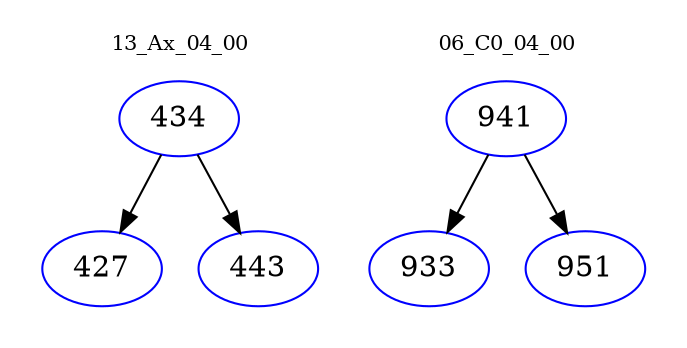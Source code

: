 digraph{
subgraph cluster_0 {
color = white
label = "13_Ax_04_00";
fontsize=10;
T0_434 [label="434", color="blue"]
T0_434 -> T0_427 [color="black"]
T0_427 [label="427", color="blue"]
T0_434 -> T0_443 [color="black"]
T0_443 [label="443", color="blue"]
}
subgraph cluster_1 {
color = white
label = "06_C0_04_00";
fontsize=10;
T1_941 [label="941", color="blue"]
T1_941 -> T1_933 [color="black"]
T1_933 [label="933", color="blue"]
T1_941 -> T1_951 [color="black"]
T1_951 [label="951", color="blue"]
}
}
